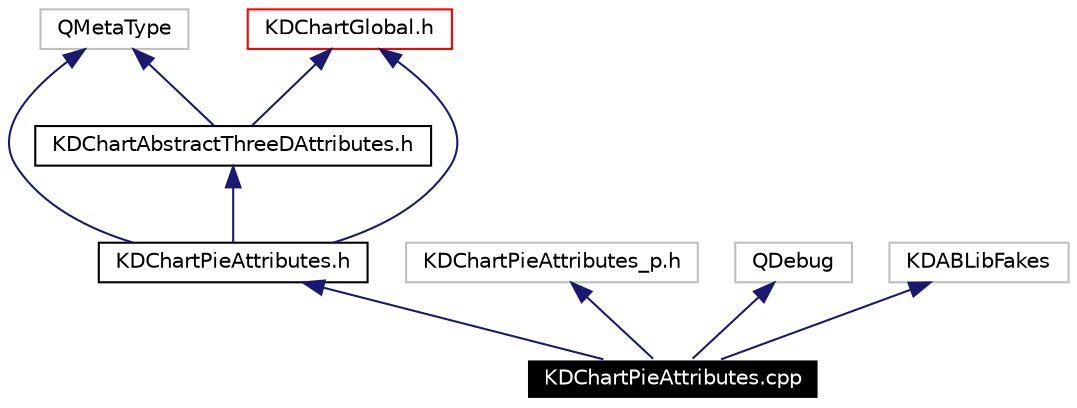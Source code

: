 digraph G
{
  edge [fontname="Helvetica",fontsize=10,labelfontname="Helvetica",labelfontsize=10];
  node [fontname="Helvetica",fontsize=10,shape=record];
  Node2397 [label="KDChartPieAttributes.cpp",height=0.2,width=0.4,color="white", fillcolor="black", style="filled" fontcolor="white"];
  Node2398 -> Node2397 [dir=back,color="midnightblue",fontsize=10,style="solid",fontname="Helvetica"];
  Node2398 [label="KDChartPieAttributes.h",height=0.2,width=0.4,color="black",URL="$_k_d_chart_pie_attributes_8h.html"];
  Node2399 -> Node2398 [dir=back,color="midnightblue",fontsize=10,style="solid",fontname="Helvetica"];
  Node2399 [label="QMetaType",height=0.2,width=0.4,color="grey75"];
  Node2400 -> Node2398 [dir=back,color="midnightblue",fontsize=10,style="solid",fontname="Helvetica"];
  Node2400 [label="KDChartAbstractThreeDAttributes.h",height=0.2,width=0.4,color="black",URL="$_k_d_chart_abstract_three_d_attributes_8h.html"];
  Node2399 -> Node2400 [dir=back,color="midnightblue",fontsize=10,style="solid",fontname="Helvetica"];
  Node2401 -> Node2400 [dir=back,color="midnightblue",fontsize=10,style="solid",fontname="Helvetica"];
  Node2401 [label="KDChartGlobal.h",height=0.2,width=0.4,color="red",URL="$_k_d_chart_global_8h.html"];
  Node2401 -> Node2398 [dir=back,color="midnightblue",fontsize=10,style="solid",fontname="Helvetica"];
  Node2407 -> Node2397 [dir=back,color="midnightblue",fontsize=10,style="solid",fontname="Helvetica"];
  Node2407 [label="KDChartPieAttributes_p.h",height=0.2,width=0.4,color="grey75"];
  Node2408 -> Node2397 [dir=back,color="midnightblue",fontsize=10,style="solid",fontname="Helvetica"];
  Node2408 [label="QDebug",height=0.2,width=0.4,color="grey75"];
  Node2409 -> Node2397 [dir=back,color="midnightblue",fontsize=10,style="solid",fontname="Helvetica"];
  Node2409 [label="KDABLibFakes",height=0.2,width=0.4,color="grey75"];
}
